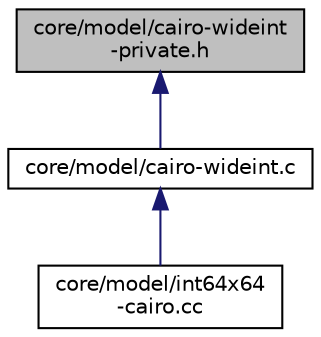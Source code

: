 digraph "core/model/cairo-wideint-private.h"
{
  edge [fontname="Helvetica",fontsize="10",labelfontname="Helvetica",labelfontsize="10"];
  node [fontname="Helvetica",fontsize="10",shape=record];
  Node1 [label="core/model/cairo-wideint\l-private.h",height=0.2,width=0.4,color="black", fillcolor="grey75", style="filled", fontcolor="black"];
  Node1 -> Node2 [dir="back",color="midnightblue",fontsize="10",style="solid"];
  Node2 [label="core/model/cairo-wideint.c",height=0.2,width=0.4,color="black", fillcolor="white", style="filled",URL="$d2/d34/cairo-wideint_8c.html"];
  Node2 -> Node3 [dir="back",color="midnightblue",fontsize="10",style="solid"];
  Node3 [label="core/model/int64x64\l-cairo.cc",height=0.2,width=0.4,color="black", fillcolor="white", style="filled",URL="$db/dc6/int64x64-cairo_8cc.html"];
}
